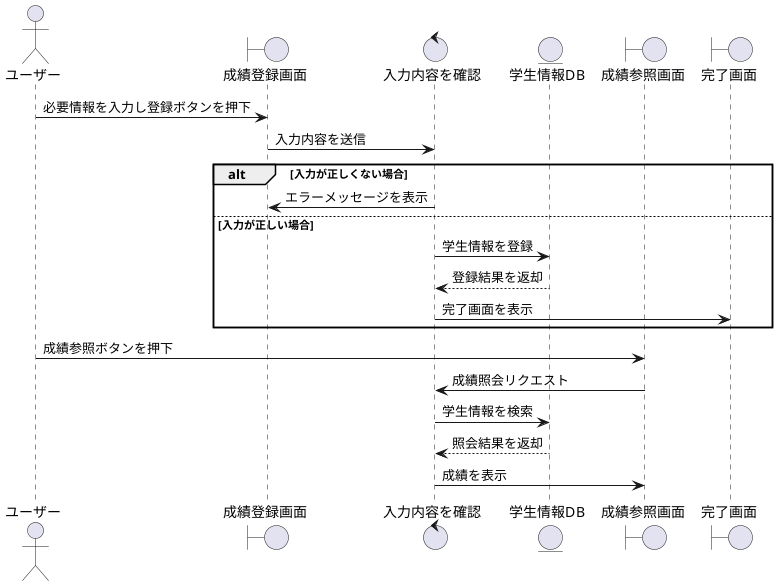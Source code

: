 @startuml 成績登録シーケンス図

actor       "ユーザー" as User
boundary    "成績登録画面" as b1
control     "入力内容を確認" as c1
entity      "学生情報DB" as e1
boundary    "成績参照画面" as b2
boundary    "完了画面" as b3

'--- 登録フロー ---
User -> b1: 必要情報を入力し登録ボタンを押下
b1 -> c1: 入力内容を送信

alt 入力が正しくない場合
    c1 -> b1: エラーメッセージを表示
else 入力が正しい場合
    c1 -> e1: 学生情報を登録
    e1 --> c1: 登録結果を返却
    c1 -> b3: 完了画面を表示
end

'--- 参照フロー ---
User -> b2: 成績参照ボタンを押下
b2 -> c1: 成績照会リクエスト
c1 -> e1: 学生情報を検索
e1 --> c1: 照会結果を返却
c1 -> b2: 成績を表示

@enduml